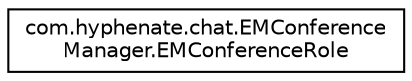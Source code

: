 digraph "类继承关系图"
{
  edge [fontname="Helvetica",fontsize="10",labelfontname="Helvetica",labelfontsize="10"];
  node [fontname="Helvetica",fontsize="10",shape=record];
  rankdir="LR";
  Node1 [label="com.hyphenate.chat.EMConference\lManager.EMConferenceRole",height=0.2,width=0.4,color="black", fillcolor="white", style="filled",URL="$enumcom_1_1hyphenate_1_1chat_1_1EMConferenceManager_1_1EMConferenceRole.html"];
}
